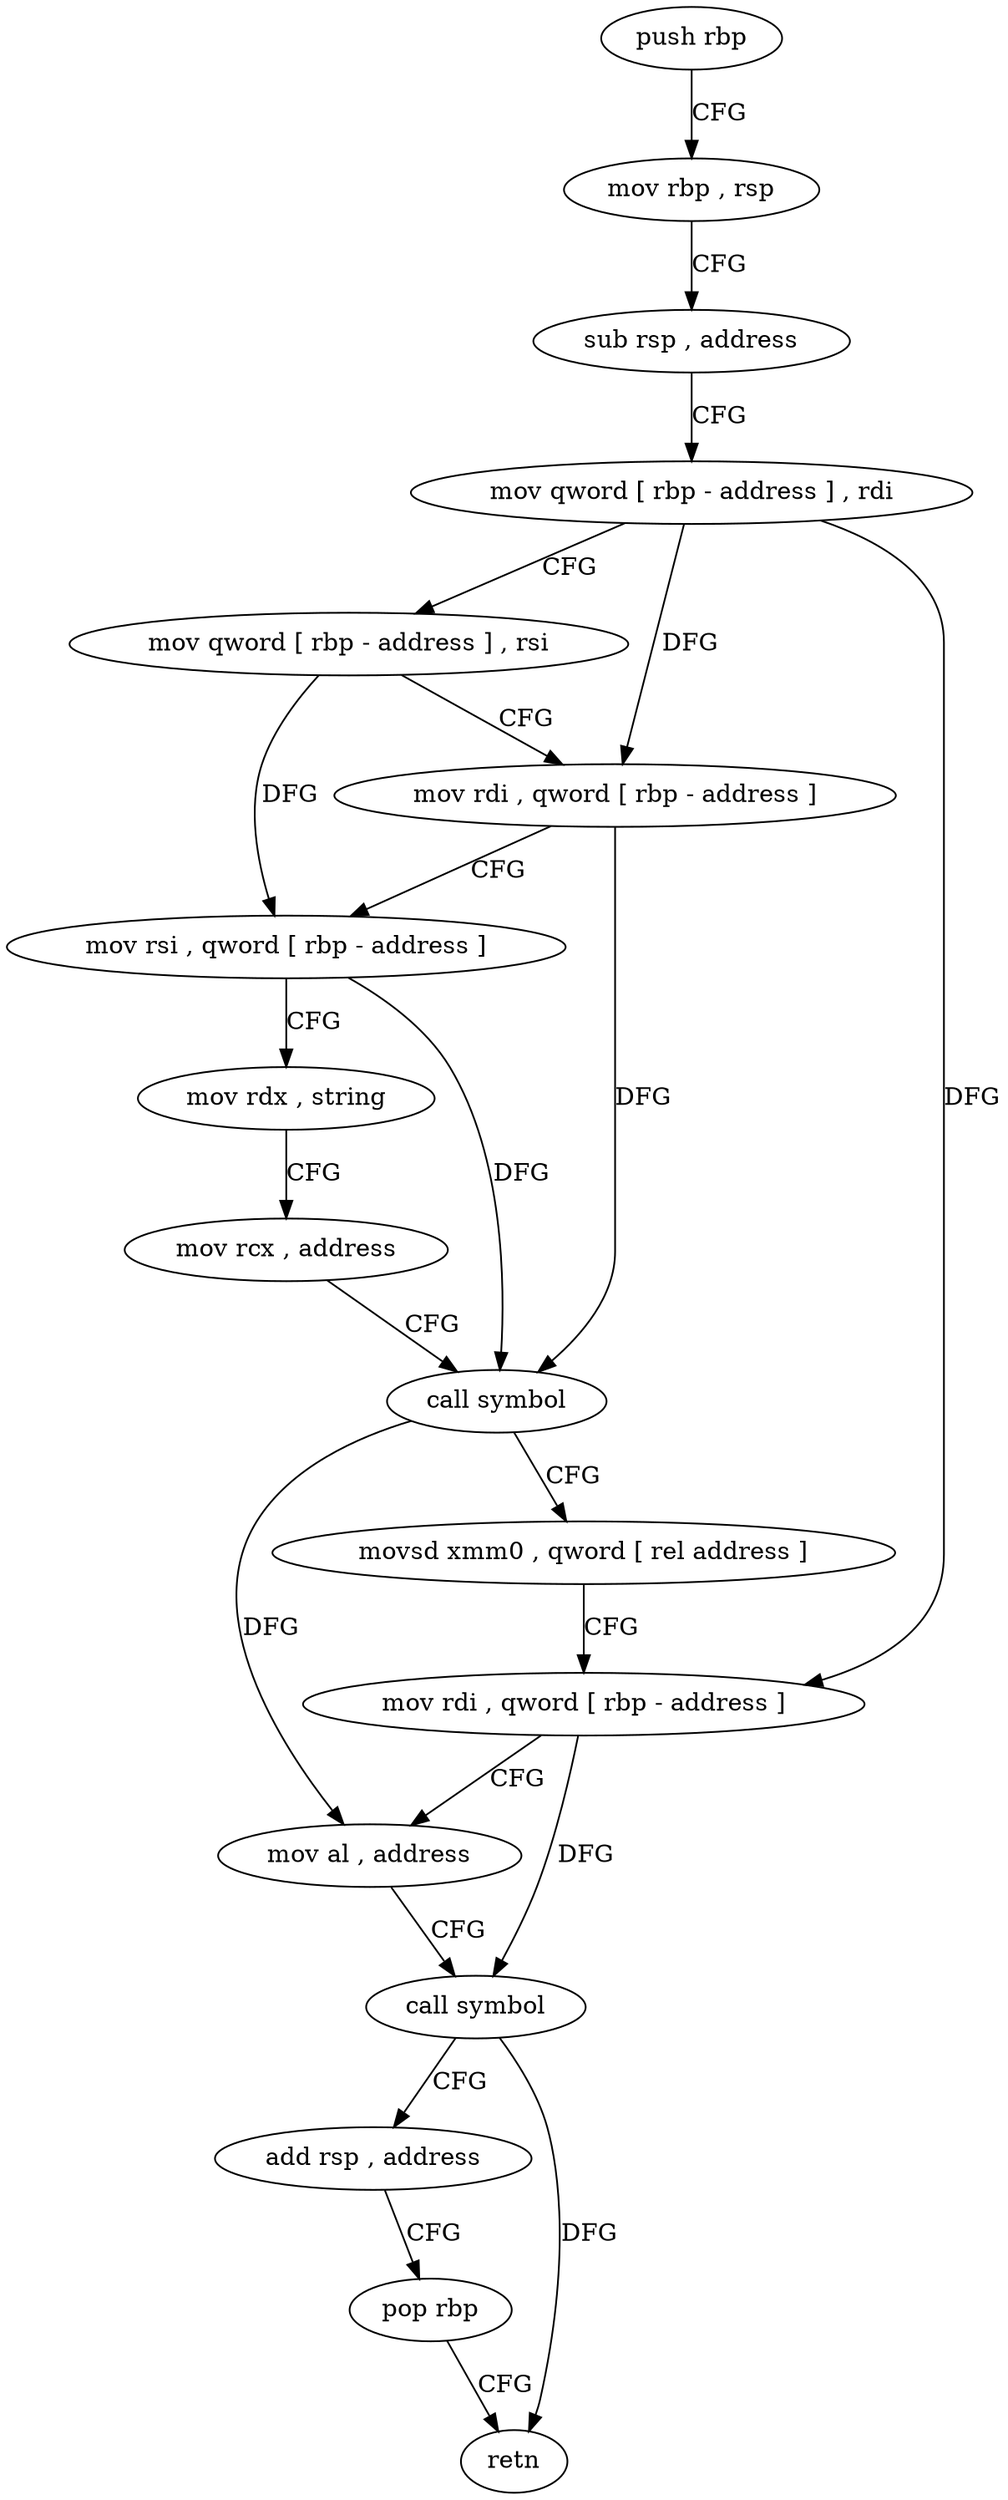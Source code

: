 digraph "func" {
"4216112" [label = "push rbp" ]
"4216113" [label = "mov rbp , rsp" ]
"4216116" [label = "sub rsp , address" ]
"4216120" [label = "mov qword [ rbp - address ] , rdi" ]
"4216124" [label = "mov qword [ rbp - address ] , rsi" ]
"4216128" [label = "mov rdi , qword [ rbp - address ]" ]
"4216132" [label = "mov rsi , qword [ rbp - address ]" ]
"4216136" [label = "mov rdx , string" ]
"4216146" [label = "mov rcx , address" ]
"4216156" [label = "call symbol" ]
"4216161" [label = "movsd xmm0 , qword [ rel address ]" ]
"4216169" [label = "mov rdi , qword [ rbp - address ]" ]
"4216173" [label = "mov al , address" ]
"4216175" [label = "call symbol" ]
"4216180" [label = "add rsp , address" ]
"4216184" [label = "pop rbp" ]
"4216185" [label = "retn" ]
"4216112" -> "4216113" [ label = "CFG" ]
"4216113" -> "4216116" [ label = "CFG" ]
"4216116" -> "4216120" [ label = "CFG" ]
"4216120" -> "4216124" [ label = "CFG" ]
"4216120" -> "4216128" [ label = "DFG" ]
"4216120" -> "4216169" [ label = "DFG" ]
"4216124" -> "4216128" [ label = "CFG" ]
"4216124" -> "4216132" [ label = "DFG" ]
"4216128" -> "4216132" [ label = "CFG" ]
"4216128" -> "4216156" [ label = "DFG" ]
"4216132" -> "4216136" [ label = "CFG" ]
"4216132" -> "4216156" [ label = "DFG" ]
"4216136" -> "4216146" [ label = "CFG" ]
"4216146" -> "4216156" [ label = "CFG" ]
"4216156" -> "4216161" [ label = "CFG" ]
"4216156" -> "4216173" [ label = "DFG" ]
"4216161" -> "4216169" [ label = "CFG" ]
"4216169" -> "4216173" [ label = "CFG" ]
"4216169" -> "4216175" [ label = "DFG" ]
"4216173" -> "4216175" [ label = "CFG" ]
"4216175" -> "4216180" [ label = "CFG" ]
"4216175" -> "4216185" [ label = "DFG" ]
"4216180" -> "4216184" [ label = "CFG" ]
"4216184" -> "4216185" [ label = "CFG" ]
}
